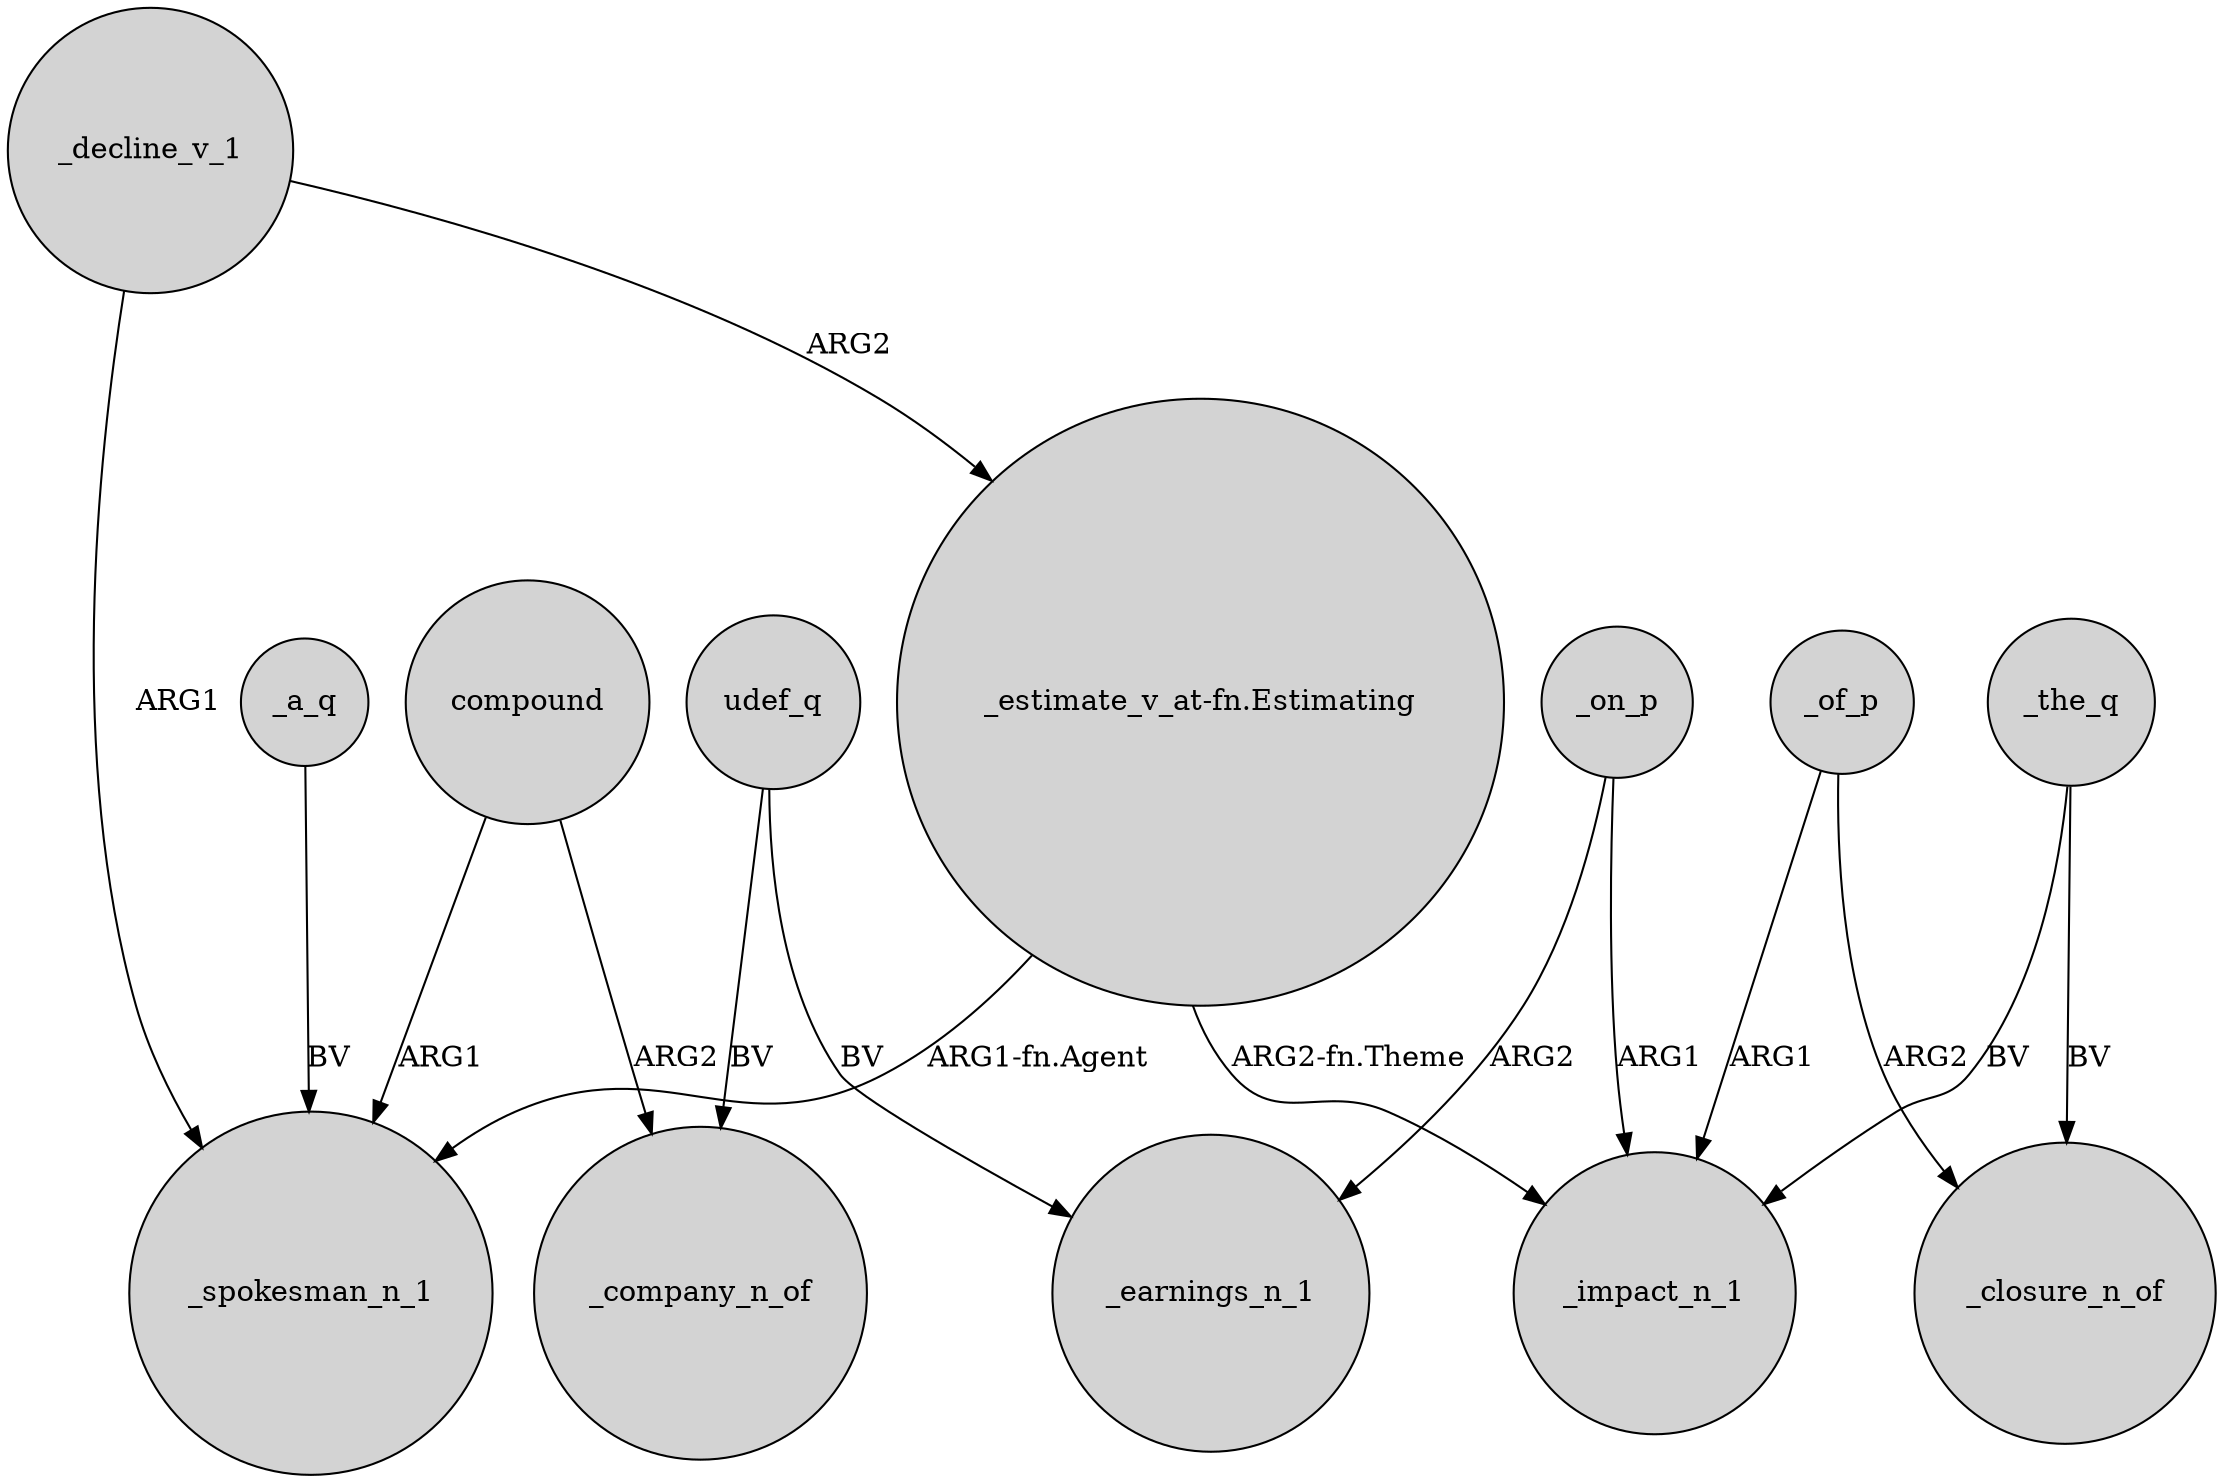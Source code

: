 digraph {
	node [shape=circle style=filled]
	_decline_v_1 -> "_estimate_v_at-fn.Estimating" [label=ARG2]
	compound -> _spokesman_n_1 [label=ARG1]
	"_estimate_v_at-fn.Estimating" -> _impact_n_1 [label="ARG2-fn.Theme"]
	_of_p -> _closure_n_of [label=ARG2]
	_on_p -> _impact_n_1 [label=ARG1]
	compound -> _company_n_of [label=ARG2]
	_a_q -> _spokesman_n_1 [label=BV]
	_of_p -> _impact_n_1 [label=ARG1]
	_on_p -> _earnings_n_1 [label=ARG2]
	udef_q -> _company_n_of [label=BV]
	_the_q -> _impact_n_1 [label=BV]
	"_estimate_v_at-fn.Estimating" -> _spokesman_n_1 [label="ARG1-fn.Agent"]
	_the_q -> _closure_n_of [label=BV]
	_decline_v_1 -> _spokesman_n_1 [label=ARG1]
	udef_q -> _earnings_n_1 [label=BV]
}

